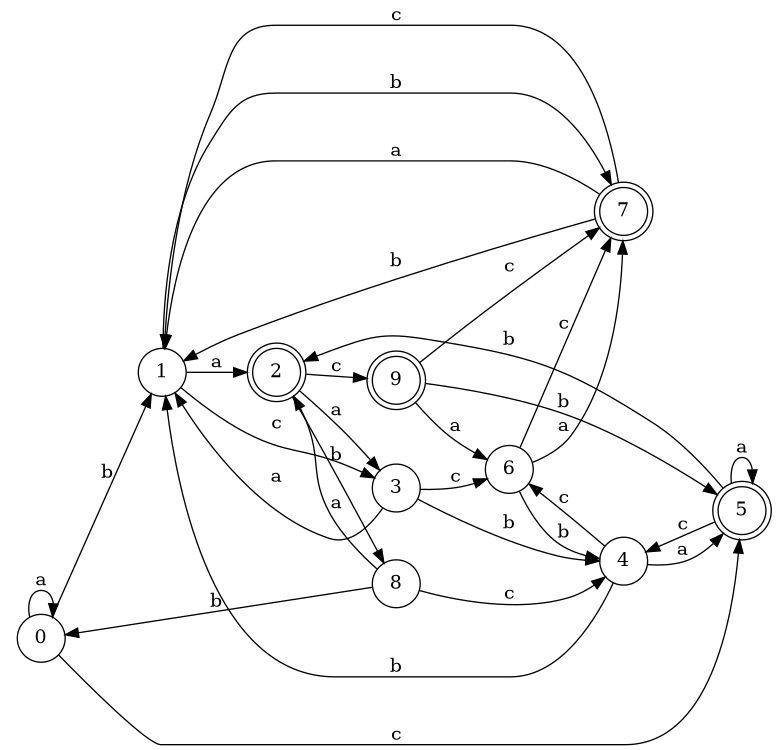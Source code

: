 digraph n8_10 {
__start0 [label="" shape="none"];

rankdir=LR;
size="8,5";

s0 [style="filled", color="black", fillcolor="white" shape="circle", label="0"];
s1 [style="filled", color="black", fillcolor="white" shape="circle", label="1"];
s2 [style="rounded,filled", color="black", fillcolor="white" shape="doublecircle", label="2"];
s3 [style="filled", color="black", fillcolor="white" shape="circle", label="3"];
s4 [style="filled", color="black", fillcolor="white" shape="circle", label="4"];
s5 [style="rounded,filled", color="black", fillcolor="white" shape="doublecircle", label="5"];
s6 [style="filled", color="black", fillcolor="white" shape="circle", label="6"];
s7 [style="rounded,filled", color="black", fillcolor="white" shape="doublecircle", label="7"];
s8 [style="filled", color="black", fillcolor="white" shape="circle", label="8"];
s9 [style="rounded,filled", color="black", fillcolor="white" shape="doublecircle", label="9"];
s0 -> s0 [label="a"];
s0 -> s1 [label="b"];
s0 -> s5 [label="c"];
s1 -> s2 [label="a"];
s1 -> s7 [label="b"];
s1 -> s3 [label="c"];
s2 -> s3 [label="a"];
s2 -> s8 [label="b"];
s2 -> s9 [label="c"];
s3 -> s1 [label="a"];
s3 -> s4 [label="b"];
s3 -> s6 [label="c"];
s4 -> s5 [label="a"];
s4 -> s1 [label="b"];
s4 -> s6 [label="c"];
s5 -> s5 [label="a"];
s5 -> s2 [label="b"];
s5 -> s4 [label="c"];
s6 -> s7 [label="a"];
s6 -> s4 [label="b"];
s6 -> s7 [label="c"];
s7 -> s1 [label="a"];
s7 -> s1 [label="b"];
s7 -> s1 [label="c"];
s8 -> s2 [label="a"];
s8 -> s0 [label="b"];
s8 -> s4 [label="c"];
s9 -> s6 [label="a"];
s9 -> s5 [label="b"];
s9 -> s7 [label="c"];

}